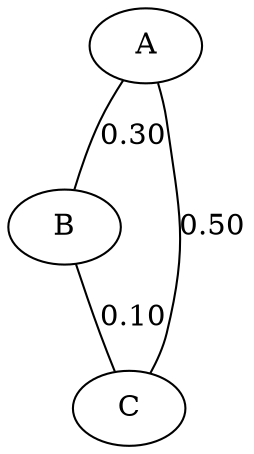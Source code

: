graph G {
  A;
  B;
  C;
  A -- B [label="0.30"];
  B -- C [label="0.10"];
  A -- C [label="0.50"];
}
